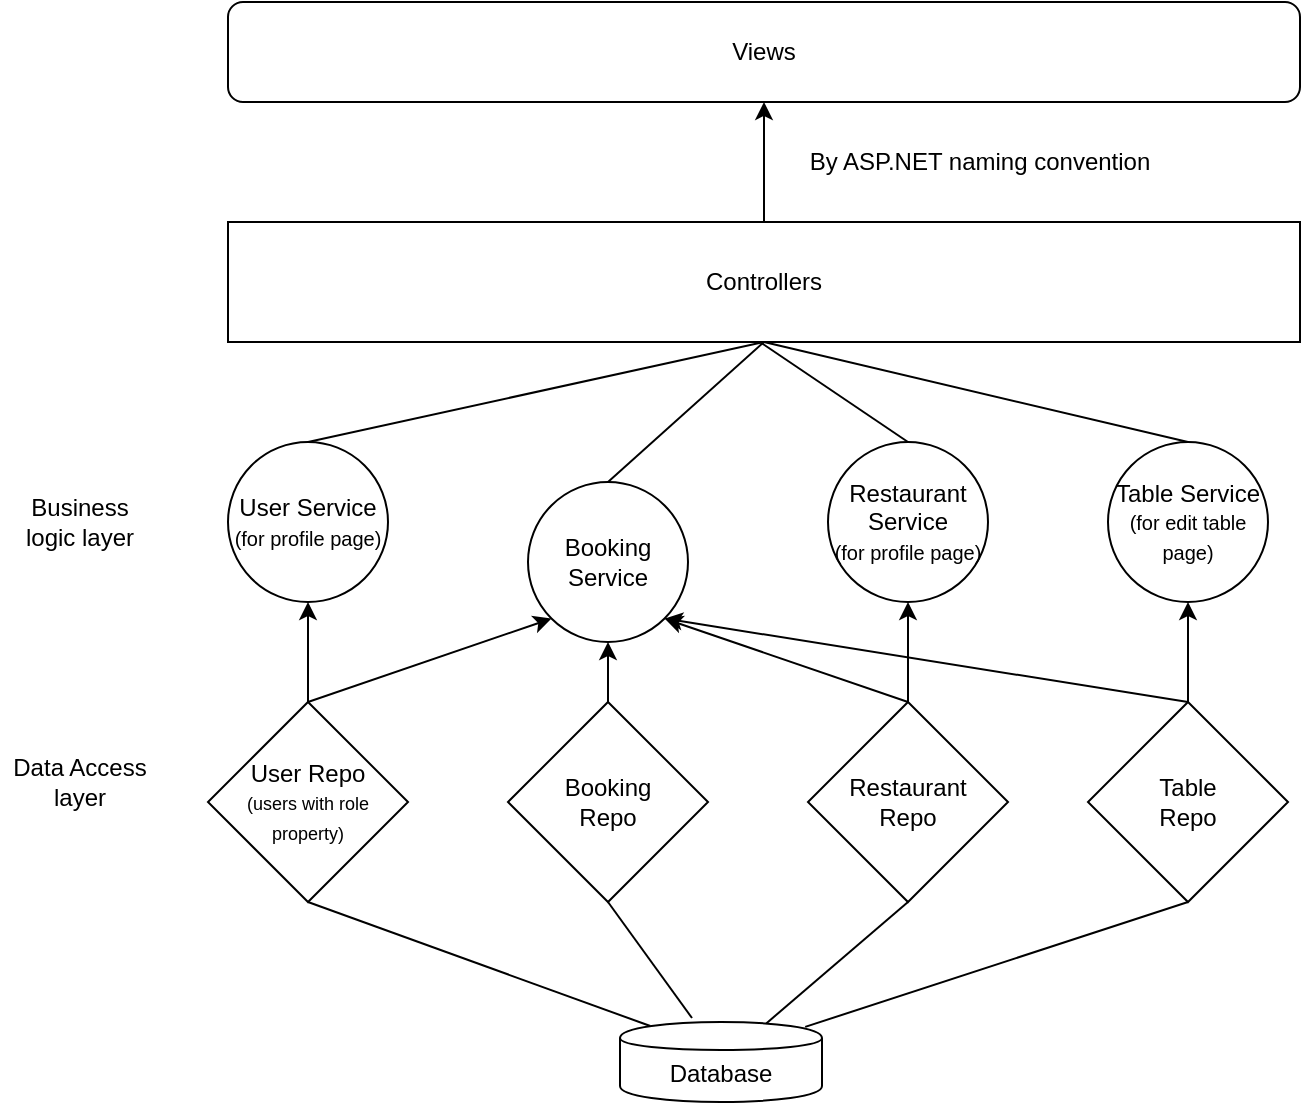 <mxfile version="13.3.5"><diagram id="C5RBs43oDa-KdzZeNtuy" name="Page-1"><mxGraphModel dx="1543" dy="1769" grid="1" gridSize="10" guides="1" tooltips="1" connect="1" arrows="1" fold="1" page="1" pageScale="1" pageWidth="827" pageHeight="1169" math="0" shadow="0" extFonts="Permanent Marker^https://fonts.googleapis.com/css?family=Permanent+Marker"><root><mxCell id="WIyWlLk6GJQsqaUBKTNV-0"/><mxCell id="WIyWlLk6GJQsqaUBKTNV-1" parent="WIyWlLk6GJQsqaUBKTNV-0"/><mxCell id="CL2yGW4fypVNZwfS9mJ0-0" value="Database" style="shape=cylinder;whiteSpace=wrap;html=1;boundedLbl=1;backgroundOutline=1;" vertex="1" parent="WIyWlLk6GJQsqaUBKTNV-1"><mxGeometry x="350" y="320" width="101" height="40" as="geometry"/></mxCell><mxCell id="CL2yGW4fypVNZwfS9mJ0-16" value="" style="edgeStyle=orthogonalEdgeStyle;rounded=0;orthogonalLoop=1;jettySize=auto;html=1;" edge="1" parent="WIyWlLk6GJQsqaUBKTNV-1" source="CL2yGW4fypVNZwfS9mJ0-1" target="CL2yGW4fypVNZwfS9mJ0-12"><mxGeometry relative="1" as="geometry"/></mxCell><mxCell id="CL2yGW4fypVNZwfS9mJ0-1" value="&lt;div&gt;User Repo&lt;/div&gt;&lt;div&gt;&lt;font style=&quot;font-size: 9px&quot;&gt;(users with role property)&lt;/font&gt;&lt;br&gt;&lt;/div&gt;" style="rhombus;whiteSpace=wrap;html=1;" vertex="1" parent="WIyWlLk6GJQsqaUBKTNV-1"><mxGeometry x="144" y="160" width="100" height="100" as="geometry"/></mxCell><mxCell id="CL2yGW4fypVNZwfS9mJ0-17" value="" style="edgeStyle=orthogonalEdgeStyle;rounded=0;orthogonalLoop=1;jettySize=auto;html=1;" edge="1" parent="WIyWlLk6GJQsqaUBKTNV-1" source="CL2yGW4fypVNZwfS9mJ0-3" target="CL2yGW4fypVNZwfS9mJ0-13"><mxGeometry relative="1" as="geometry"/></mxCell><mxCell id="CL2yGW4fypVNZwfS9mJ0-3" value="&lt;div&gt;Booking&lt;/div&gt;&lt;div&gt;Repo&lt;/div&gt;" style="rhombus;whiteSpace=wrap;html=1;" vertex="1" parent="WIyWlLk6GJQsqaUBKTNV-1"><mxGeometry x="294" y="160" width="100" height="100" as="geometry"/></mxCell><mxCell id="CL2yGW4fypVNZwfS9mJ0-18" value="" style="edgeStyle=orthogonalEdgeStyle;rounded=0;orthogonalLoop=1;jettySize=auto;html=1;" edge="1" parent="WIyWlLk6GJQsqaUBKTNV-1" source="CL2yGW4fypVNZwfS9mJ0-4" target="CL2yGW4fypVNZwfS9mJ0-14"><mxGeometry relative="1" as="geometry"/></mxCell><mxCell id="CL2yGW4fypVNZwfS9mJ0-4" value="&lt;div&gt;Restaurant&lt;/div&gt;&lt;div&gt;Repo&lt;/div&gt;" style="rhombus;whiteSpace=wrap;html=1;" vertex="1" parent="WIyWlLk6GJQsqaUBKTNV-1"><mxGeometry x="444" y="160" width="100" height="100" as="geometry"/></mxCell><mxCell id="CL2yGW4fypVNZwfS9mJ0-19" value="" style="edgeStyle=orthogonalEdgeStyle;rounded=0;orthogonalLoop=1;jettySize=auto;html=1;" edge="1" parent="WIyWlLk6GJQsqaUBKTNV-1" source="CL2yGW4fypVNZwfS9mJ0-5" target="CL2yGW4fypVNZwfS9mJ0-15"><mxGeometry relative="1" as="geometry"/></mxCell><mxCell id="CL2yGW4fypVNZwfS9mJ0-5" value="&lt;div&gt;Table&lt;br&gt;&lt;/div&gt;&lt;div&gt;Repo&lt;/div&gt;" style="rhombus;whiteSpace=wrap;html=1;" vertex="1" parent="WIyWlLk6GJQsqaUBKTNV-1"><mxGeometry x="584" y="160" width="100" height="100" as="geometry"/></mxCell><mxCell id="CL2yGW4fypVNZwfS9mJ0-6" value="" style="endArrow=none;html=1;entryX=0.5;entryY=1;entryDx=0;entryDy=0;exitX=0.917;exitY=0.061;exitDx=0;exitDy=0;exitPerimeter=0;" edge="1" parent="WIyWlLk6GJQsqaUBKTNV-1" source="CL2yGW4fypVNZwfS9mJ0-0" target="CL2yGW4fypVNZwfS9mJ0-5"><mxGeometry width="50" height="50" relative="1" as="geometry"><mxPoint x="430" y="350" as="sourcePoint"/><mxPoint x="480" y="300" as="targetPoint"/></mxGeometry></mxCell><mxCell id="CL2yGW4fypVNZwfS9mJ0-8" value="" style="endArrow=none;html=1;entryX=0.5;entryY=1;entryDx=0;entryDy=0;exitX=0.724;exitY=0.018;exitDx=0;exitDy=0;exitPerimeter=0;" edge="1" parent="WIyWlLk6GJQsqaUBKTNV-1" source="CL2yGW4fypVNZwfS9mJ0-0" target="CL2yGW4fypVNZwfS9mJ0-4"><mxGeometry width="50" height="50" relative="1" as="geometry"><mxPoint x="479.997" y="360.0" as="sourcePoint"/><mxPoint x="671.38" y="297.56" as="targetPoint"/></mxGeometry></mxCell><mxCell id="CL2yGW4fypVNZwfS9mJ0-10" value="" style="endArrow=none;html=1;entryX=0.5;entryY=1;entryDx=0;entryDy=0;exitX=0.15;exitY=0.05;exitDx=0;exitDy=0;exitPerimeter=0;" edge="1" parent="WIyWlLk6GJQsqaUBKTNV-1" source="CL2yGW4fypVNZwfS9mJ0-0" target="CL2yGW4fypVNZwfS9mJ0-1"><mxGeometry width="50" height="50" relative="1" as="geometry"><mxPoint x="378.064" y="300.72" as="sourcePoint"/><mxPoint x="448.94" y="240" as="targetPoint"/></mxGeometry></mxCell><mxCell id="CL2yGW4fypVNZwfS9mJ0-11" value="" style="endArrow=none;html=1;entryX=0.5;entryY=1;entryDx=0;entryDy=0;" edge="1" parent="WIyWlLk6GJQsqaUBKTNV-1" target="CL2yGW4fypVNZwfS9mJ0-3"><mxGeometry width="50" height="50" relative="1" as="geometry"><mxPoint x="386" y="318" as="sourcePoint"/><mxPoint x="451" y="250" as="targetPoint"/></mxGeometry></mxCell><mxCell id="CL2yGW4fypVNZwfS9mJ0-12" value="&lt;div&gt;User Service&lt;/div&gt;&lt;div&gt;&lt;font style=&quot;font-size: 10px&quot;&gt;(for profile page)&lt;/font&gt;&lt;br&gt;&lt;/div&gt;" style="ellipse;whiteSpace=wrap;html=1;aspect=fixed;" vertex="1" parent="WIyWlLk6GJQsqaUBKTNV-1"><mxGeometry x="154" y="30" width="80" height="80" as="geometry"/></mxCell><mxCell id="CL2yGW4fypVNZwfS9mJ0-13" value="Booking Service" style="ellipse;whiteSpace=wrap;html=1;aspect=fixed;" vertex="1" parent="WIyWlLk6GJQsqaUBKTNV-1"><mxGeometry x="304" y="50" width="80" height="80" as="geometry"/></mxCell><mxCell id="CL2yGW4fypVNZwfS9mJ0-14" value="&lt;div&gt;Restaurant Service&lt;br&gt;&lt;/div&gt;&lt;font style=&quot;font-size: 10px&quot;&gt;(for profile page)&lt;/font&gt;" style="ellipse;whiteSpace=wrap;html=1;aspect=fixed;" vertex="1" parent="WIyWlLk6GJQsqaUBKTNV-1"><mxGeometry x="454" y="30" width="80" height="80" as="geometry"/></mxCell><mxCell id="CL2yGW4fypVNZwfS9mJ0-15" value="Table Service&lt;br&gt;&lt;font style=&quot;font-size: 10px&quot;&gt;(for edit table page)&lt;/font&gt;" style="ellipse;whiteSpace=wrap;html=1;aspect=fixed;" vertex="1" parent="WIyWlLk6GJQsqaUBKTNV-1"><mxGeometry x="594" y="30" width="80" height="80" as="geometry"/></mxCell><mxCell id="CL2yGW4fypVNZwfS9mJ0-36" value="" style="edgeStyle=orthogonalEdgeStyle;rounded=0;orthogonalLoop=1;jettySize=auto;html=1;" edge="1" parent="WIyWlLk6GJQsqaUBKTNV-1" source="CL2yGW4fypVNZwfS9mJ0-22" target="CL2yGW4fypVNZwfS9mJ0-34"><mxGeometry relative="1" as="geometry"/></mxCell><mxCell id="CL2yGW4fypVNZwfS9mJ0-22" value="Controllers" style="rounded=0;whiteSpace=wrap;html=1;" vertex="1" parent="WIyWlLk6GJQsqaUBKTNV-1"><mxGeometry x="154" y="-80" width="536" height="60" as="geometry"/></mxCell><mxCell id="CL2yGW4fypVNZwfS9mJ0-23" value="" style="endArrow=none;html=1;exitX=0.5;exitY=0;exitDx=0;exitDy=0;entryX=0.5;entryY=1;entryDx=0;entryDy=0;" edge="1" parent="WIyWlLk6GJQsqaUBKTNV-1" source="CL2yGW4fypVNZwfS9mJ0-12" target="CL2yGW4fypVNZwfS9mJ0-22"><mxGeometry width="50" height="50" relative="1" as="geometry"><mxPoint x="430" y="140" as="sourcePoint"/><mxPoint x="480" y="90" as="targetPoint"/></mxGeometry></mxCell><mxCell id="CL2yGW4fypVNZwfS9mJ0-24" value="" style="endArrow=none;html=1;exitX=0.5;exitY=0;exitDx=0;exitDy=0;" edge="1" parent="WIyWlLk6GJQsqaUBKTNV-1" source="CL2yGW4fypVNZwfS9mJ0-14"><mxGeometry width="50" height="50" relative="1" as="geometry"><mxPoint x="270" y="60" as="sourcePoint"/><mxPoint x="420" y="-20" as="targetPoint"/></mxGeometry></mxCell><mxCell id="CL2yGW4fypVNZwfS9mJ0-25" value="" style="endArrow=none;html=1;exitX=0.5;exitY=0;exitDx=0;exitDy=0;entryX=0.5;entryY=1;entryDx=0;entryDy=0;" edge="1" parent="WIyWlLk6GJQsqaUBKTNV-1" source="CL2yGW4fypVNZwfS9mJ0-15" target="CL2yGW4fypVNZwfS9mJ0-22"><mxGeometry width="50" height="50" relative="1" as="geometry"><mxPoint x="204" y="60" as="sourcePoint"/><mxPoint x="432" y="-10" as="targetPoint"/></mxGeometry></mxCell><mxCell id="CL2yGW4fypVNZwfS9mJ0-26" value="" style="endArrow=none;html=1;exitX=0.5;exitY=0;exitDx=0;exitDy=0;entryX=0.5;entryY=1;entryDx=0;entryDy=0;" edge="1" parent="WIyWlLk6GJQsqaUBKTNV-1" source="CL2yGW4fypVNZwfS9mJ0-13"><mxGeometry width="50" height="50" relative="1" as="geometry"><mxPoint x="194" y="50" as="sourcePoint"/><mxPoint x="422" y="-20" as="targetPoint"/></mxGeometry></mxCell><mxCell id="CL2yGW4fypVNZwfS9mJ0-28" value="" style="endArrow=classic;html=1;exitX=0.5;exitY=0;exitDx=0;exitDy=0;entryX=0;entryY=1;entryDx=0;entryDy=0;" edge="1" parent="WIyWlLk6GJQsqaUBKTNV-1" source="CL2yGW4fypVNZwfS9mJ0-1" target="CL2yGW4fypVNZwfS9mJ0-13"><mxGeometry width="50" height="50" relative="1" as="geometry"><mxPoint x="430" y="220" as="sourcePoint"/><mxPoint x="480" y="170" as="targetPoint"/></mxGeometry></mxCell><mxCell id="CL2yGW4fypVNZwfS9mJ0-29" value="" style="endArrow=classic;html=1;entryX=1;entryY=1;entryDx=0;entryDy=0;exitX=0.5;exitY=0;exitDx=0;exitDy=0;" edge="1" parent="WIyWlLk6GJQsqaUBKTNV-1" source="CL2yGW4fypVNZwfS9mJ0-4" target="CL2yGW4fypVNZwfS9mJ0-13"><mxGeometry width="50" height="50" relative="1" as="geometry"><mxPoint x="490" y="160" as="sourcePoint"/><mxPoint x="307.739" y="106.885" as="targetPoint"/></mxGeometry></mxCell><mxCell id="CL2yGW4fypVNZwfS9mJ0-30" value="" style="endArrow=classic;html=1;exitX=0.5;exitY=0;exitDx=0;exitDy=0;entryX=1;entryY=1;entryDx=0;entryDy=0;" edge="1" parent="WIyWlLk6GJQsqaUBKTNV-1" source="CL2yGW4fypVNZwfS9mJ0-5" target="CL2yGW4fypVNZwfS9mJ0-13"><mxGeometry width="50" height="50" relative="1" as="geometry"><mxPoint x="204" y="170" as="sourcePoint"/><mxPoint x="317.739" y="116.885" as="targetPoint"/></mxGeometry></mxCell><mxCell id="CL2yGW4fypVNZwfS9mJ0-32" value="Business logic layer" style="text;html=1;strokeColor=none;fillColor=none;align=center;verticalAlign=middle;whiteSpace=wrap;rounded=0;" vertex="1" parent="WIyWlLk6GJQsqaUBKTNV-1"><mxGeometry x="45" y="60" width="70" height="20" as="geometry"/></mxCell><mxCell id="CL2yGW4fypVNZwfS9mJ0-33" value="Data Access layer" style="text;html=1;strokeColor=none;fillColor=none;align=center;verticalAlign=middle;whiteSpace=wrap;rounded=0;" vertex="1" parent="WIyWlLk6GJQsqaUBKTNV-1"><mxGeometry x="40" y="190" width="80" height="20" as="geometry"/></mxCell><mxCell id="CL2yGW4fypVNZwfS9mJ0-34" value="Views" style="rounded=1;whiteSpace=wrap;html=1;" vertex="1" parent="WIyWlLk6GJQsqaUBKTNV-1"><mxGeometry x="154" y="-190" width="536" height="50" as="geometry"/></mxCell><mxCell id="CL2yGW4fypVNZwfS9mJ0-35" value="By ASP.NET naming convention" style="text;html=1;strokeColor=none;fillColor=none;align=center;verticalAlign=middle;whiteSpace=wrap;rounded=0;" vertex="1" parent="WIyWlLk6GJQsqaUBKTNV-1"><mxGeometry x="440" y="-120" width="180" height="20" as="geometry"/></mxCell></root></mxGraphModel></diagram></mxfile>